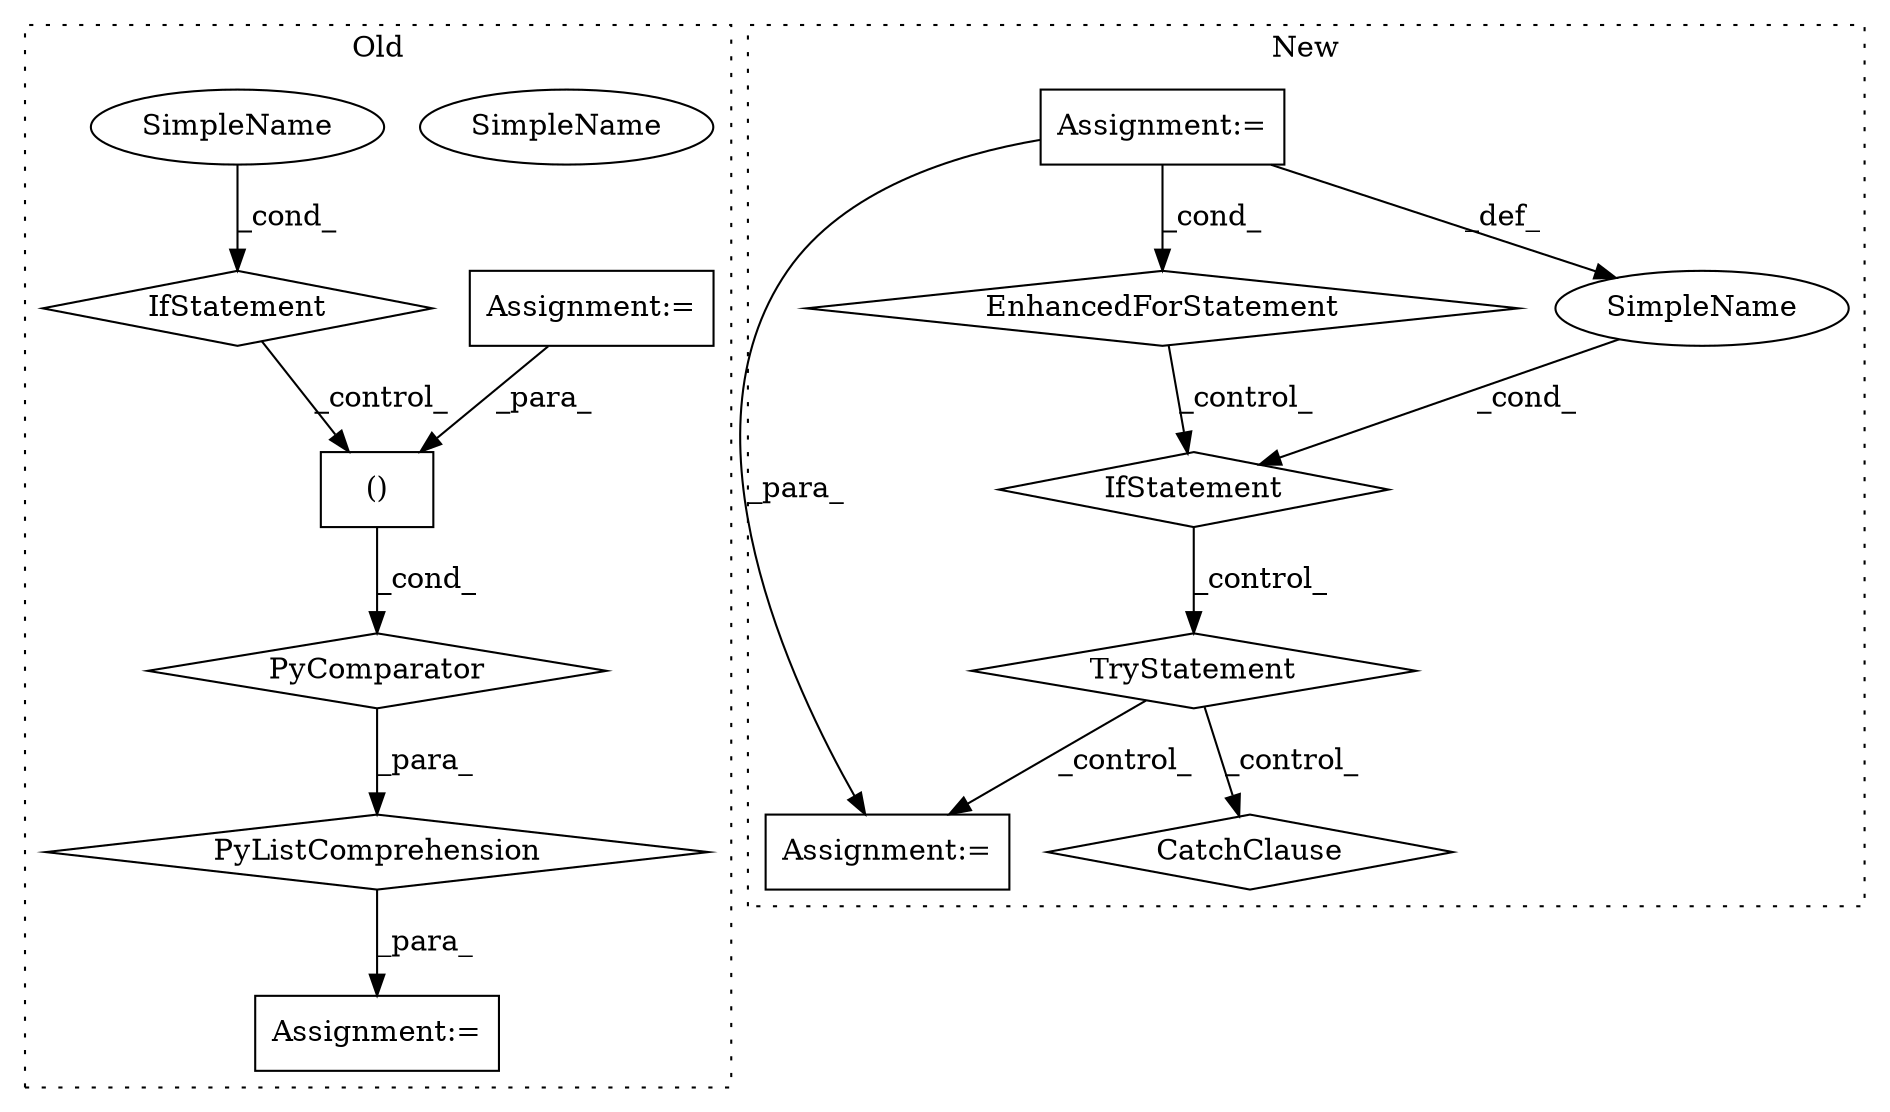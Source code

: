 digraph G {
subgraph cluster0 {
1 [label="PyComparator" a="113" s="6086" l="30" shape="diamond"];
3 [label="Assignment:=" a="7" s="6086" l="30" shape="box"];
5 [label="PyListComprehension" a="109" s="5978" l="157" shape="diamond"];
7 [label="Assignment:=" a="7" s="6180" l="2" shape="box"];
12 [label="()" a="106" s="5978" l="15" shape="box"];
13 [label="IfStatement" a="25" s="6086" l="30" shape="diamond"];
14 [label="SimpleName" a="42" s="6111" l="5" shape="ellipse"];
15 [label="SimpleName" a="42" s="6111" l="5" shape="ellipse"];
label = "Old";
style="dotted";
}
subgraph cluster1 {
2 [label="CatchClause" a="12" s="7554,7596" l="19,2" shape="diamond"];
4 [label="TryStatement" a="54" s="7473" l="4" shape="diamond"];
6 [label="Assignment:=" a="7" s="7500" l="2" shape="box"];
8 [label="EnhancedForStatement" a="70" s="7053,7139" l="61,2" shape="diamond"];
9 [label="Assignment:=" a="7" s="5666" l="12" shape="box"];
10 [label="IfStatement" a="25" s="7153,7197" l="4,2" shape="diamond"];
11 [label="SimpleName" a="42" s="" l="" shape="ellipse"];
label = "New";
style="dotted";
}
1 -> 5 [label="_para_"];
3 -> 12 [label="_para_"];
4 -> 2 [label="_control_"];
4 -> 6 [label="_control_"];
5 -> 7 [label="_para_"];
8 -> 10 [label="_control_"];
9 -> 6 [label="_para_"];
9 -> 8 [label="_cond_"];
9 -> 11 [label="_def_"];
10 -> 4 [label="_control_"];
11 -> 10 [label="_cond_"];
12 -> 1 [label="_cond_"];
13 -> 12 [label="_control_"];
15 -> 13 [label="_cond_"];
}